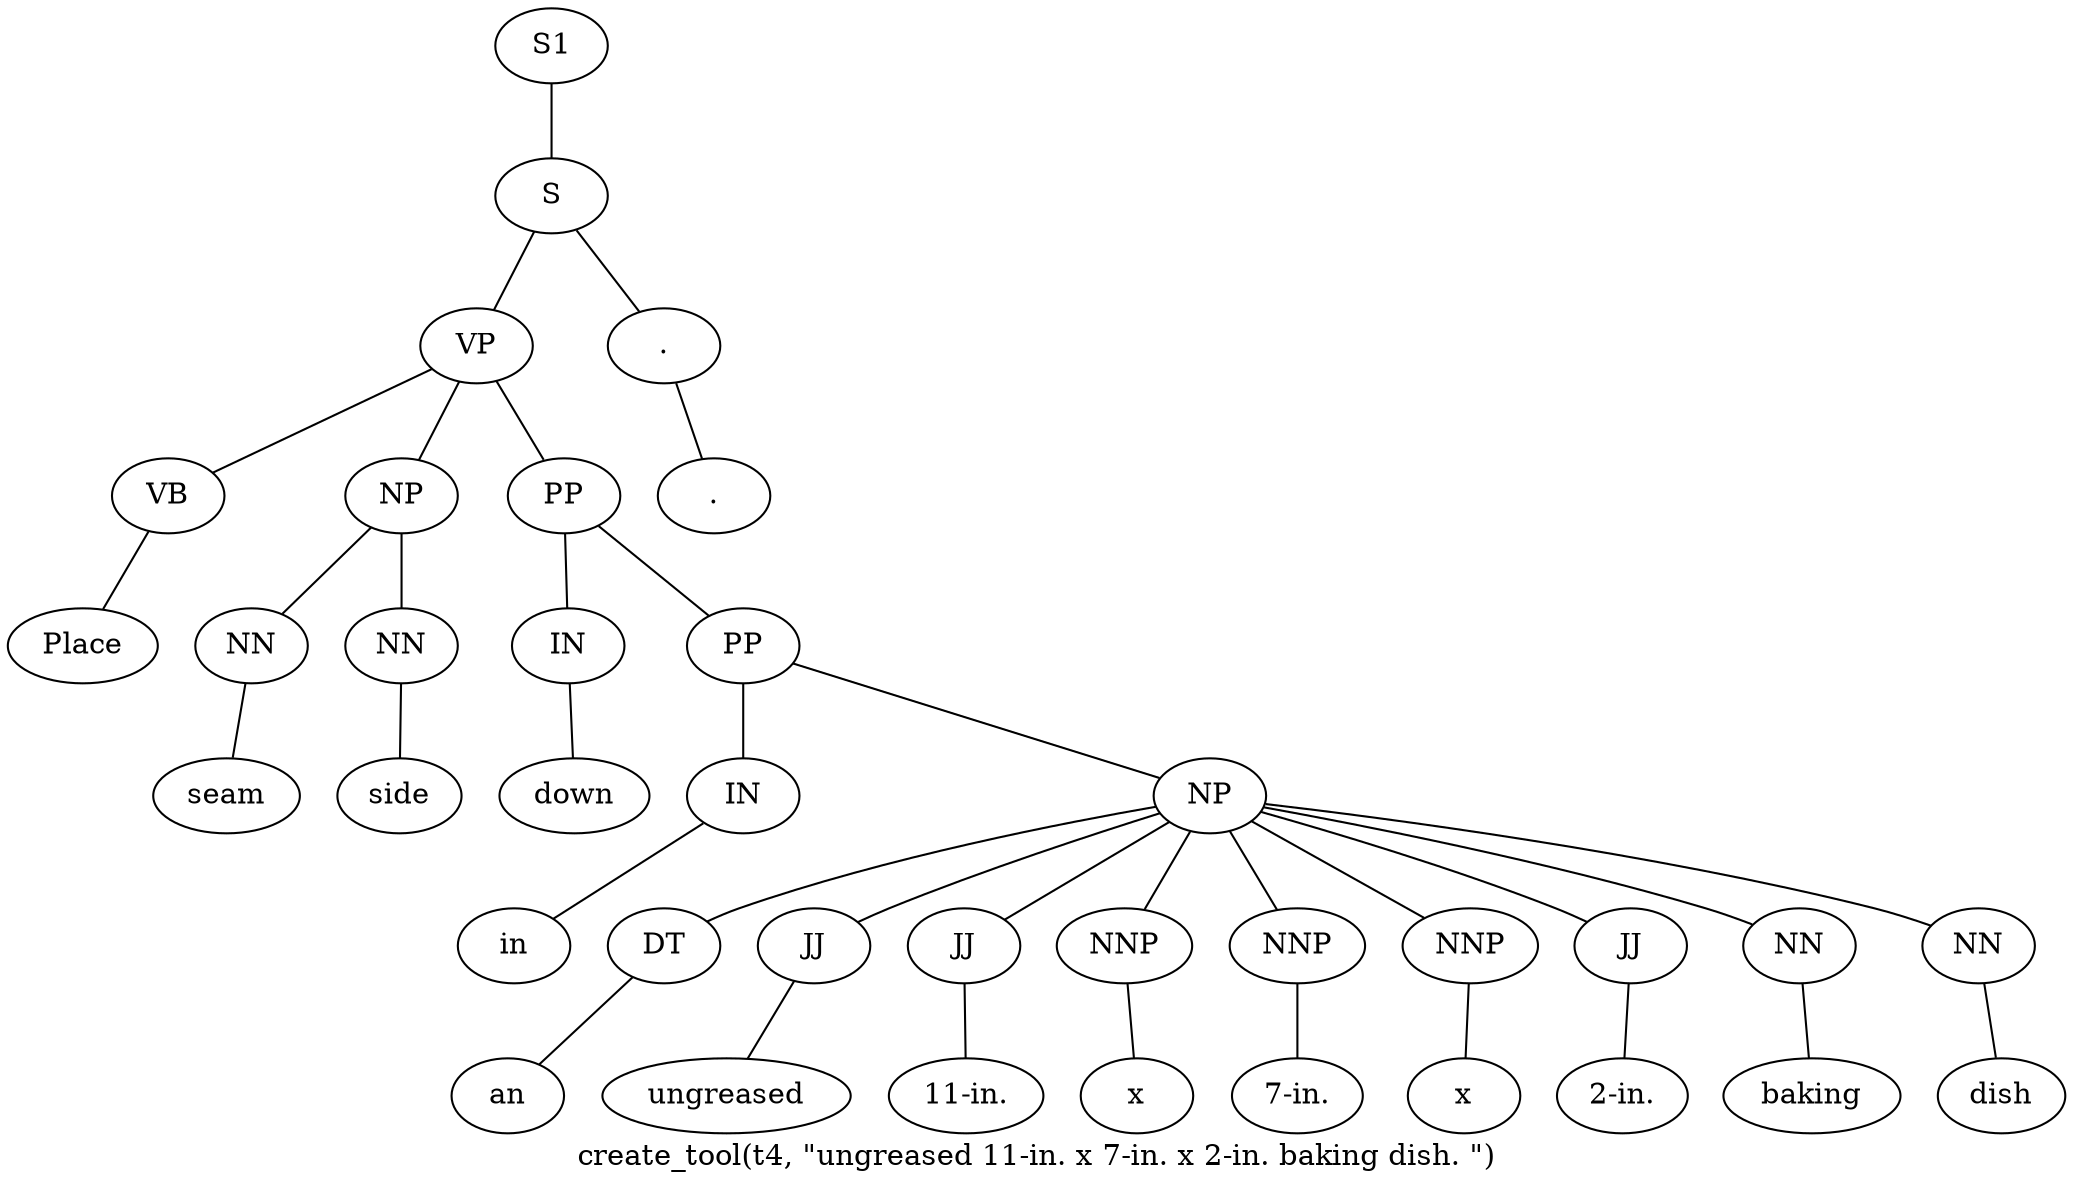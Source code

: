 graph SyntaxGraph {
	label = "create_tool(t4, \"ungreased 11-in. x 7-in. x 2-in. baking dish. \")";
	Node0 [label="S1"];
	Node1 [label="S"];
	Node2 [label="VP"];
	Node3 [label="VB"];
	Node4 [label="Place"];
	Node5 [label="NP"];
	Node6 [label="NN"];
	Node7 [label="seam"];
	Node8 [label="NN"];
	Node9 [label="side"];
	Node10 [label="PP"];
	Node11 [label="IN"];
	Node12 [label="down"];
	Node13 [label="PP"];
	Node14 [label="IN"];
	Node15 [label="in"];
	Node16 [label="NP"];
	Node17 [label="DT"];
	Node18 [label="an"];
	Node19 [label="JJ"];
	Node20 [label="ungreased"];
	Node21 [label="JJ"];
	Node22 [label="11-in."];
	Node23 [label="NNP"];
	Node24 [label="x"];
	Node25 [label="NNP"];
	Node26 [label="7-in."];
	Node27 [label="NNP"];
	Node28 [label="x"];
	Node29 [label="JJ"];
	Node30 [label="2-in."];
	Node31 [label="NN"];
	Node32 [label="baking"];
	Node33 [label="NN"];
	Node34 [label="dish"];
	Node35 [label="."];
	Node36 [label="."];

	Node0 -- Node1;
	Node1 -- Node2;
	Node1 -- Node35;
	Node2 -- Node3;
	Node2 -- Node5;
	Node2 -- Node10;
	Node3 -- Node4;
	Node5 -- Node6;
	Node5 -- Node8;
	Node6 -- Node7;
	Node8 -- Node9;
	Node10 -- Node11;
	Node10 -- Node13;
	Node11 -- Node12;
	Node13 -- Node14;
	Node13 -- Node16;
	Node14 -- Node15;
	Node16 -- Node17;
	Node16 -- Node19;
	Node16 -- Node21;
	Node16 -- Node23;
	Node16 -- Node25;
	Node16 -- Node27;
	Node16 -- Node29;
	Node16 -- Node31;
	Node16 -- Node33;
	Node17 -- Node18;
	Node19 -- Node20;
	Node21 -- Node22;
	Node23 -- Node24;
	Node25 -- Node26;
	Node27 -- Node28;
	Node29 -- Node30;
	Node31 -- Node32;
	Node33 -- Node34;
	Node35 -- Node36;
}